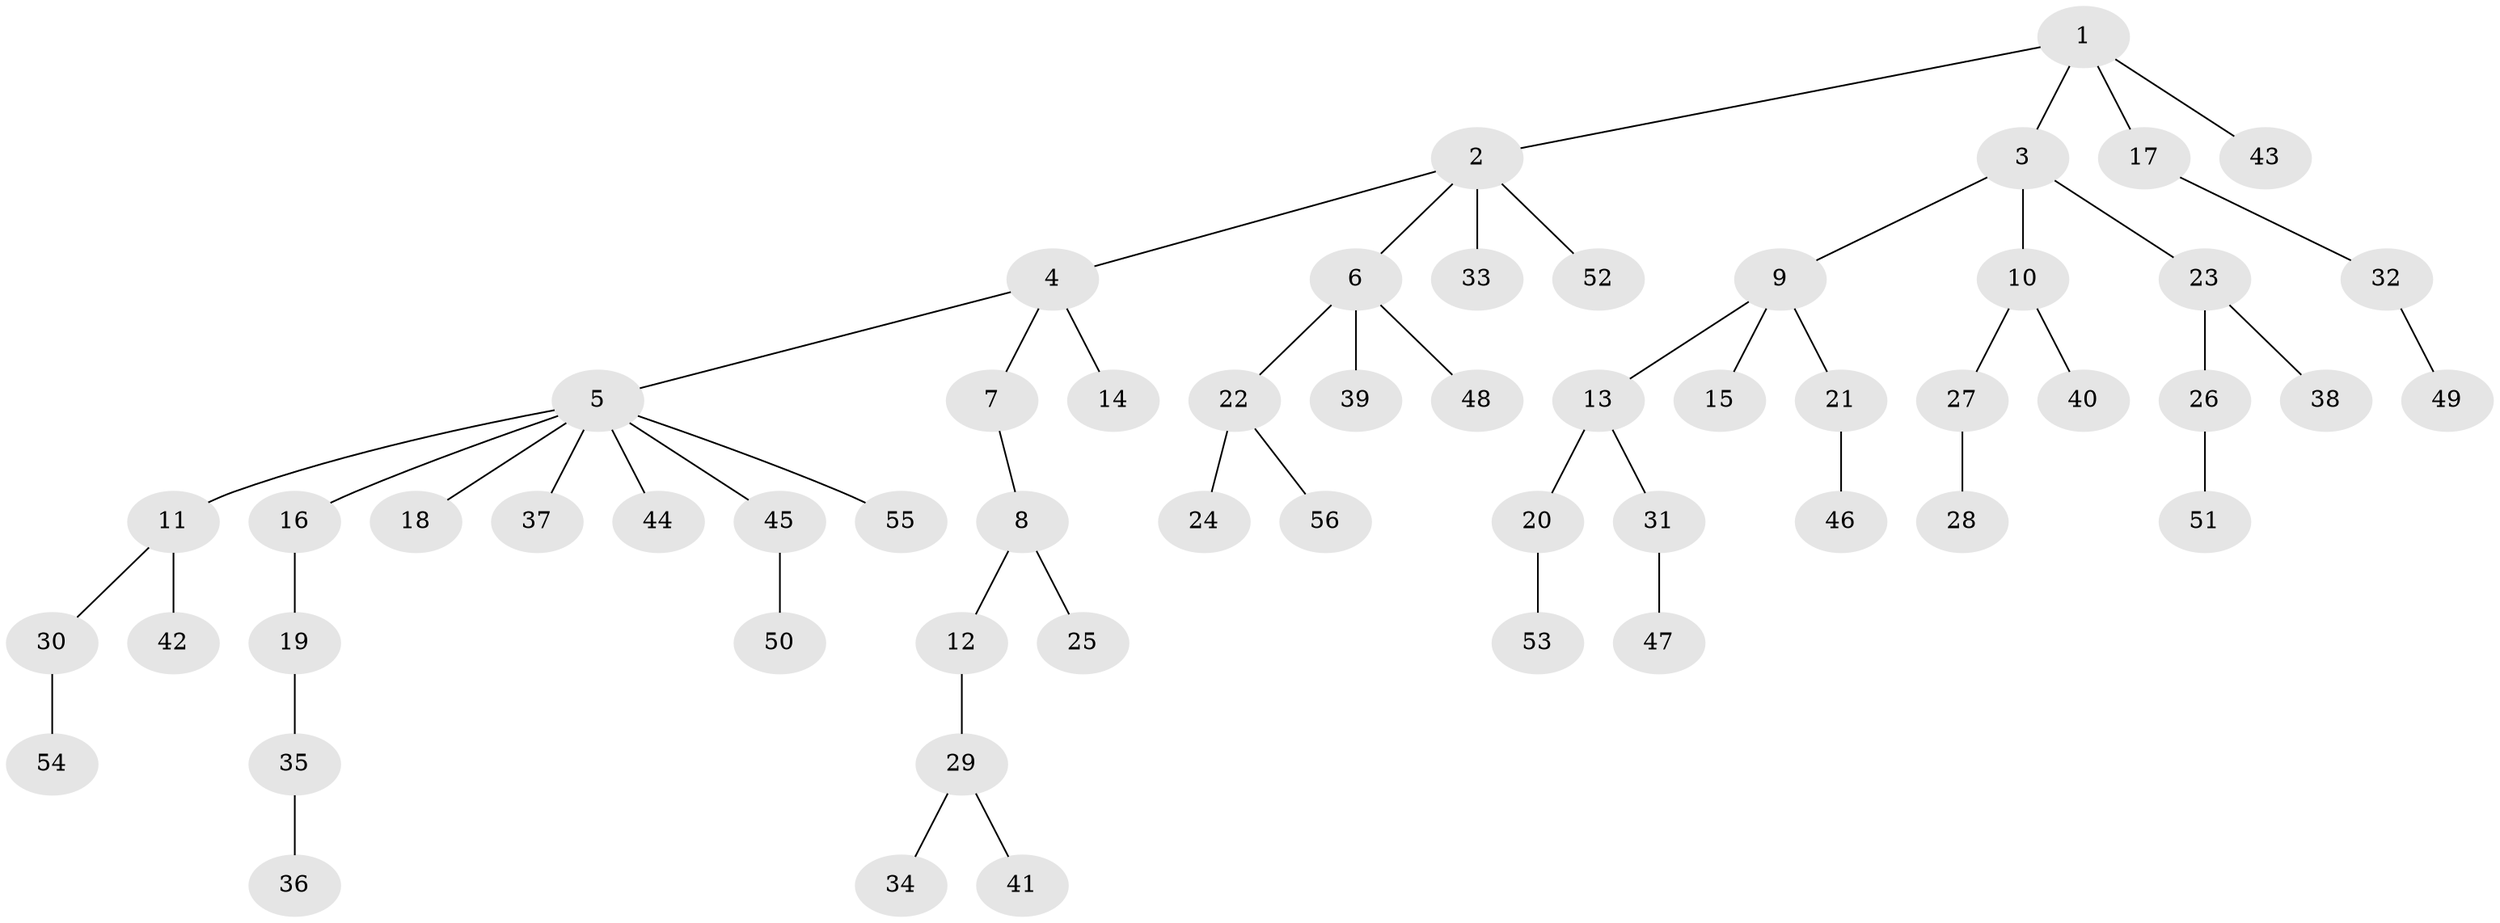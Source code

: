 // Generated by graph-tools (version 1.1) at 2025/26/03/09/25 03:26:31]
// undirected, 56 vertices, 55 edges
graph export_dot {
graph [start="1"]
  node [color=gray90,style=filled];
  1;
  2;
  3;
  4;
  5;
  6;
  7;
  8;
  9;
  10;
  11;
  12;
  13;
  14;
  15;
  16;
  17;
  18;
  19;
  20;
  21;
  22;
  23;
  24;
  25;
  26;
  27;
  28;
  29;
  30;
  31;
  32;
  33;
  34;
  35;
  36;
  37;
  38;
  39;
  40;
  41;
  42;
  43;
  44;
  45;
  46;
  47;
  48;
  49;
  50;
  51;
  52;
  53;
  54;
  55;
  56;
  1 -- 2;
  1 -- 3;
  1 -- 17;
  1 -- 43;
  2 -- 4;
  2 -- 6;
  2 -- 33;
  2 -- 52;
  3 -- 9;
  3 -- 10;
  3 -- 23;
  4 -- 5;
  4 -- 7;
  4 -- 14;
  5 -- 11;
  5 -- 16;
  5 -- 18;
  5 -- 37;
  5 -- 44;
  5 -- 45;
  5 -- 55;
  6 -- 22;
  6 -- 39;
  6 -- 48;
  7 -- 8;
  8 -- 12;
  8 -- 25;
  9 -- 13;
  9 -- 15;
  9 -- 21;
  10 -- 27;
  10 -- 40;
  11 -- 30;
  11 -- 42;
  12 -- 29;
  13 -- 20;
  13 -- 31;
  16 -- 19;
  17 -- 32;
  19 -- 35;
  20 -- 53;
  21 -- 46;
  22 -- 24;
  22 -- 56;
  23 -- 26;
  23 -- 38;
  26 -- 51;
  27 -- 28;
  29 -- 34;
  29 -- 41;
  30 -- 54;
  31 -- 47;
  32 -- 49;
  35 -- 36;
  45 -- 50;
}
